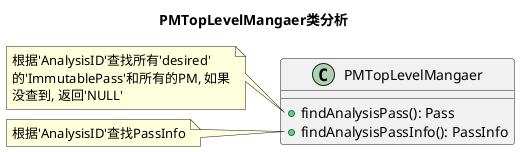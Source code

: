 @startuml

title "PMTopLevelMangaer类分析"

class PMTopLevelMangaer {
  + findAnalysisPass(): Pass
  + findAnalysisPassInfo(): PassInfo
}

note left of PMTopLevelMangaer::findAnalysisPass
  根据'AnalysisID'查找所有'desired'
  的'ImmutablePass'和所有的PM, 如果
  没查到, 返回'NULL'
end note

note left of PMTopLevelMangaer::findAnalysisPassInfo
  根据'AnalysisID'查找PassInfo
end note

@enduml